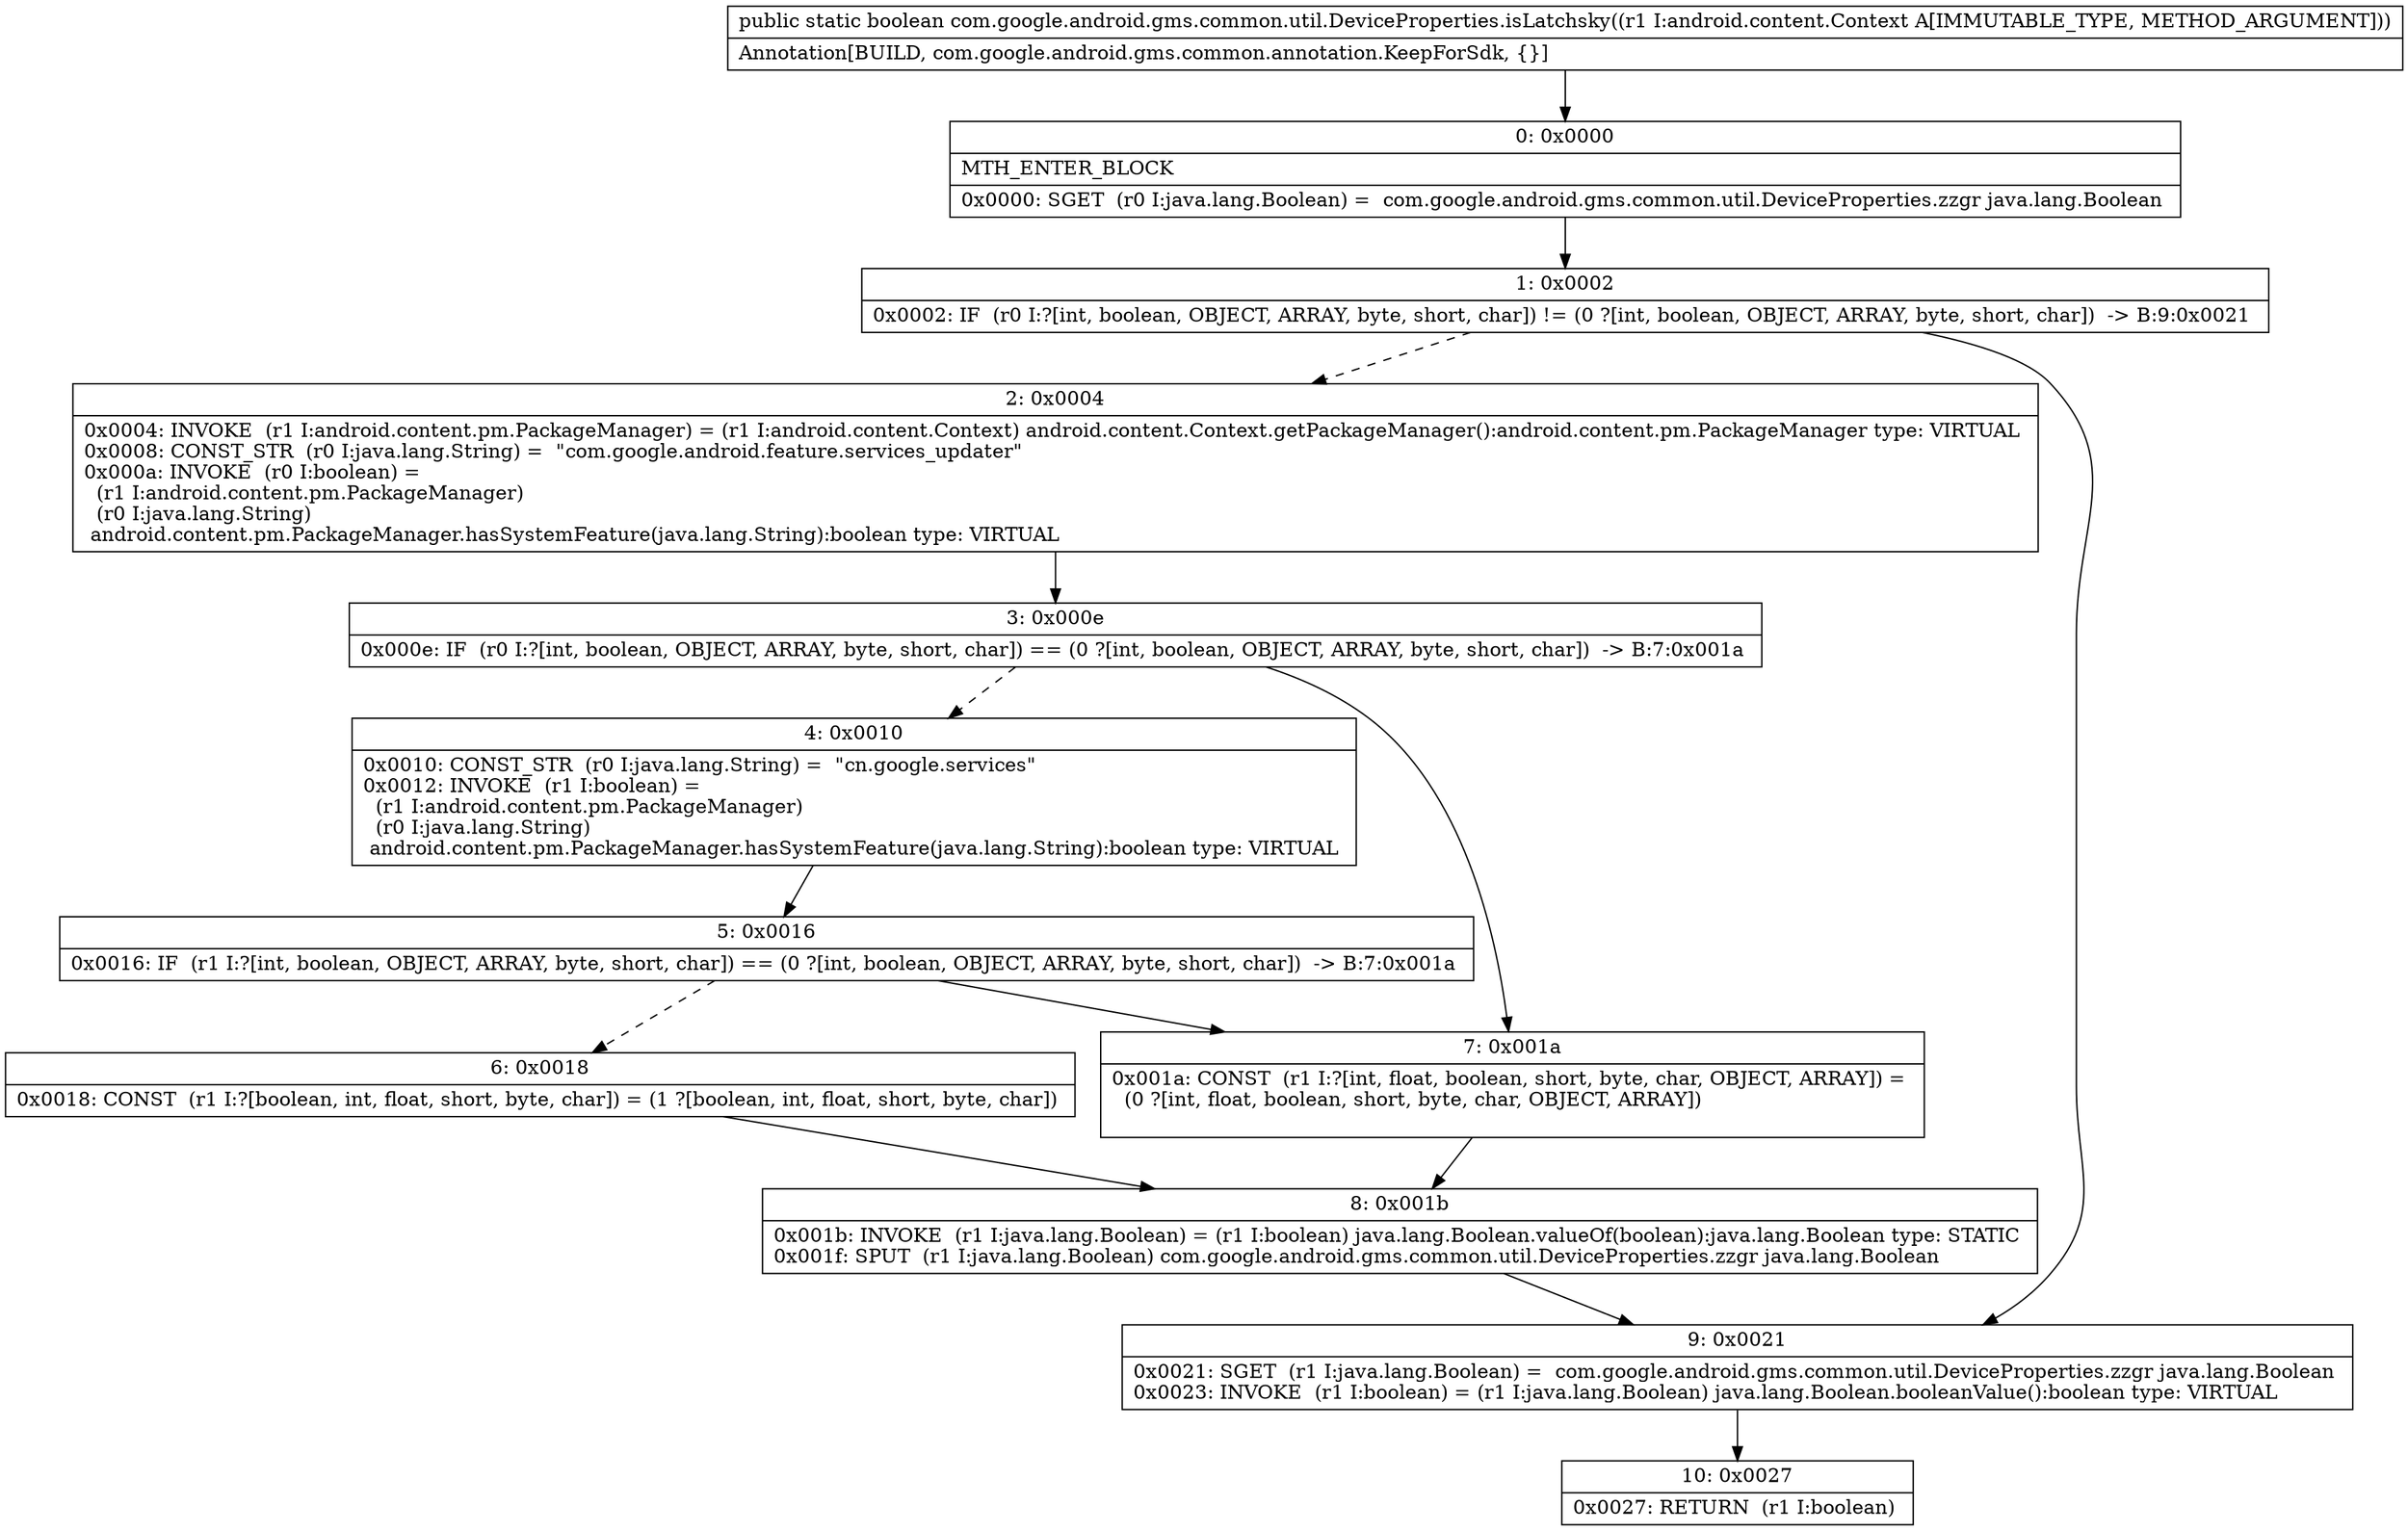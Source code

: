digraph "CFG forcom.google.android.gms.common.util.DeviceProperties.isLatchsky(Landroid\/content\/Context;)Z" {
Node_0 [shape=record,label="{0\:\ 0x0000|MTH_ENTER_BLOCK\l|0x0000: SGET  (r0 I:java.lang.Boolean) =  com.google.android.gms.common.util.DeviceProperties.zzgr java.lang.Boolean \l}"];
Node_1 [shape=record,label="{1\:\ 0x0002|0x0002: IF  (r0 I:?[int, boolean, OBJECT, ARRAY, byte, short, char]) != (0 ?[int, boolean, OBJECT, ARRAY, byte, short, char])  \-\> B:9:0x0021 \l}"];
Node_2 [shape=record,label="{2\:\ 0x0004|0x0004: INVOKE  (r1 I:android.content.pm.PackageManager) = (r1 I:android.content.Context) android.content.Context.getPackageManager():android.content.pm.PackageManager type: VIRTUAL \l0x0008: CONST_STR  (r0 I:java.lang.String) =  \"com.google.android.feature.services_updater\" \l0x000a: INVOKE  (r0 I:boolean) = \l  (r1 I:android.content.pm.PackageManager)\l  (r0 I:java.lang.String)\l android.content.pm.PackageManager.hasSystemFeature(java.lang.String):boolean type: VIRTUAL \l}"];
Node_3 [shape=record,label="{3\:\ 0x000e|0x000e: IF  (r0 I:?[int, boolean, OBJECT, ARRAY, byte, short, char]) == (0 ?[int, boolean, OBJECT, ARRAY, byte, short, char])  \-\> B:7:0x001a \l}"];
Node_4 [shape=record,label="{4\:\ 0x0010|0x0010: CONST_STR  (r0 I:java.lang.String) =  \"cn.google.services\" \l0x0012: INVOKE  (r1 I:boolean) = \l  (r1 I:android.content.pm.PackageManager)\l  (r0 I:java.lang.String)\l android.content.pm.PackageManager.hasSystemFeature(java.lang.String):boolean type: VIRTUAL \l}"];
Node_5 [shape=record,label="{5\:\ 0x0016|0x0016: IF  (r1 I:?[int, boolean, OBJECT, ARRAY, byte, short, char]) == (0 ?[int, boolean, OBJECT, ARRAY, byte, short, char])  \-\> B:7:0x001a \l}"];
Node_6 [shape=record,label="{6\:\ 0x0018|0x0018: CONST  (r1 I:?[boolean, int, float, short, byte, char]) = (1 ?[boolean, int, float, short, byte, char]) \l}"];
Node_7 [shape=record,label="{7\:\ 0x001a|0x001a: CONST  (r1 I:?[int, float, boolean, short, byte, char, OBJECT, ARRAY]) = \l  (0 ?[int, float, boolean, short, byte, char, OBJECT, ARRAY])\l \l}"];
Node_8 [shape=record,label="{8\:\ 0x001b|0x001b: INVOKE  (r1 I:java.lang.Boolean) = (r1 I:boolean) java.lang.Boolean.valueOf(boolean):java.lang.Boolean type: STATIC \l0x001f: SPUT  (r1 I:java.lang.Boolean) com.google.android.gms.common.util.DeviceProperties.zzgr java.lang.Boolean \l}"];
Node_9 [shape=record,label="{9\:\ 0x0021|0x0021: SGET  (r1 I:java.lang.Boolean) =  com.google.android.gms.common.util.DeviceProperties.zzgr java.lang.Boolean \l0x0023: INVOKE  (r1 I:boolean) = (r1 I:java.lang.Boolean) java.lang.Boolean.booleanValue():boolean type: VIRTUAL \l}"];
Node_10 [shape=record,label="{10\:\ 0x0027|0x0027: RETURN  (r1 I:boolean) \l}"];
MethodNode[shape=record,label="{public static boolean com.google.android.gms.common.util.DeviceProperties.isLatchsky((r1 I:android.content.Context A[IMMUTABLE_TYPE, METHOD_ARGUMENT]))  | Annotation[BUILD, com.google.android.gms.common.annotation.KeepForSdk, \{\}]\l}"];
MethodNode -> Node_0;
Node_0 -> Node_1;
Node_1 -> Node_2[style=dashed];
Node_1 -> Node_9;
Node_2 -> Node_3;
Node_3 -> Node_4[style=dashed];
Node_3 -> Node_7;
Node_4 -> Node_5;
Node_5 -> Node_6[style=dashed];
Node_5 -> Node_7;
Node_6 -> Node_8;
Node_7 -> Node_8;
Node_8 -> Node_9;
Node_9 -> Node_10;
}


